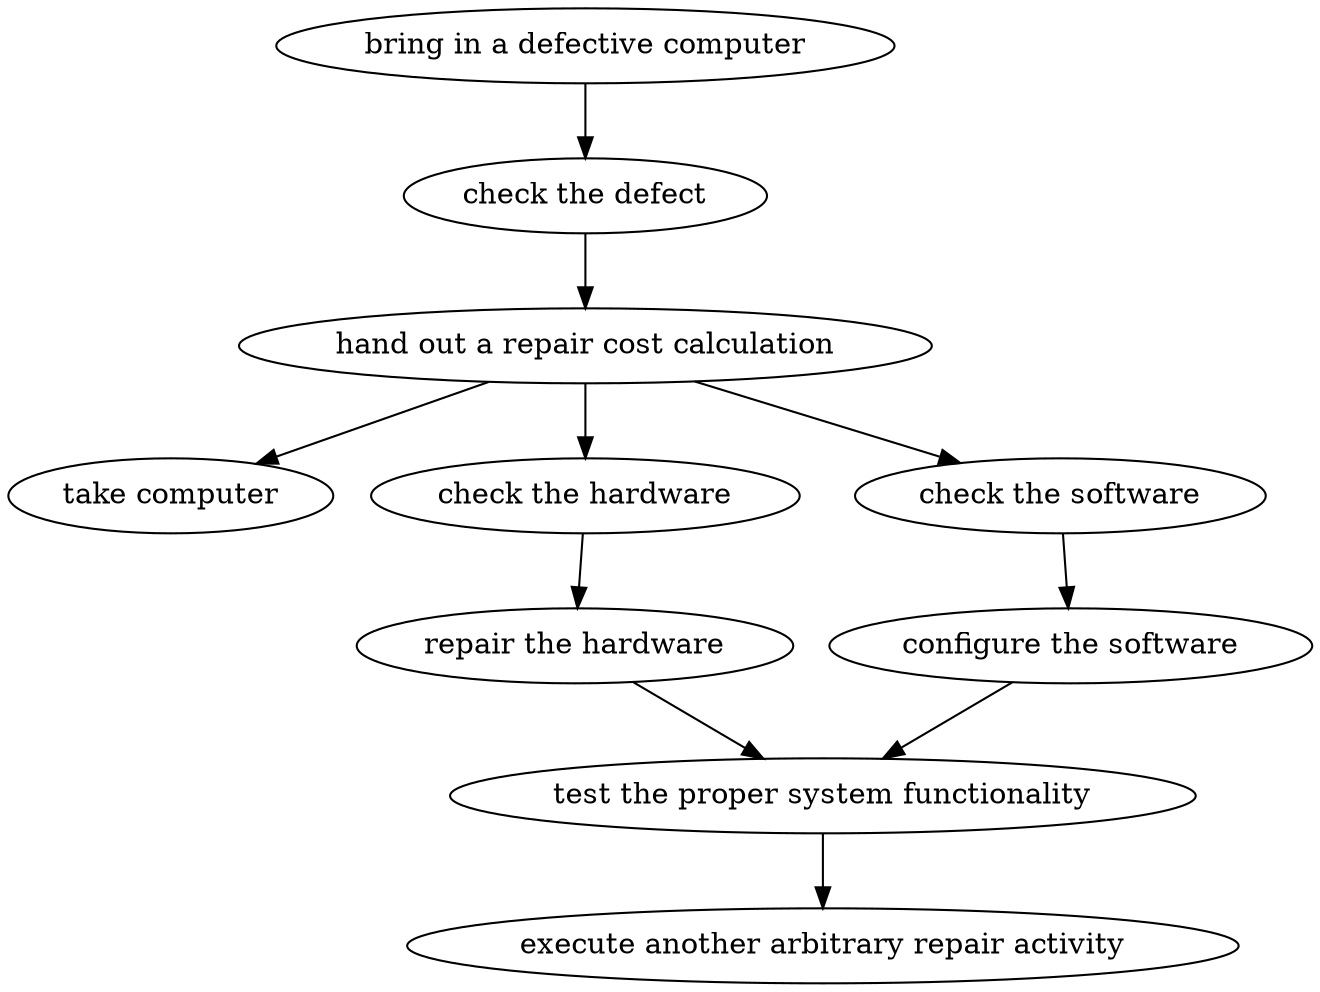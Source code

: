 strict digraph "doc-1.2" {
	graph [name="doc-1.2"];
	"bring in a defective computer"	[attrs="{'type': 'Activity', 'label': 'bring in a defective computer'}"];
	"check the defect"	[attrs="{'type': 'Activity', 'label': 'check the defect'}"];
	"bring in a defective computer" -> "check the defect"	[attrs="{'type': 'flow', 'label': 'flow'}"];
	"hand out a repair cost calculation"	[attrs="{'type': 'Activity', 'label': 'hand out a repair cost calculation'}"];
	"check the defect" -> "hand out a repair cost calculation"	[attrs="{'type': 'flow', 'label': 'flow'}"];
	"take computer"	[attrs="{'type': 'Activity', 'label': 'take computer'}"];
	"hand out a repair cost calculation" -> "take computer"	[attrs="{'type': 'flow', 'label': 'flow'}"];
	"check the hardware"	[attrs="{'type': 'Activity', 'label': 'check the hardware'}"];
	"hand out a repair cost calculation" -> "check the hardware"	[attrs="{'type': 'flow', 'label': 'flow'}"];
	"check the software"	[attrs="{'type': 'Activity', 'label': 'check the software'}"];
	"hand out a repair cost calculation" -> "check the software"	[attrs="{'type': 'flow', 'label': 'flow'}"];
	"repair the hardware"	[attrs="{'type': 'Activity', 'label': 'repair the hardware'}"];
	"check the hardware" -> "repair the hardware"	[attrs="{'type': 'flow', 'label': 'flow'}"];
	"test the proper system functionality"	[attrs="{'type': 'Activity', 'label': 'test the proper system functionality'}"];
	"repair the hardware" -> "test the proper system functionality"	[attrs="{'type': 'flow', 'label': 'flow'}"];
	"configure the software"	[attrs="{'type': 'Activity', 'label': 'configure the software'}"];
	"check the software" -> "configure the software"	[attrs="{'type': 'flow', 'label': 'flow'}"];
	"configure the software" -> "test the proper system functionality"	[attrs="{'type': 'flow', 'label': 'flow'}"];
	"execute another arbitrary repair activity"	[attrs="{'type': 'Activity', 'label': 'execute another arbitrary repair activity'}"];
	"test the proper system functionality" -> "execute another arbitrary repair activity"	[attrs="{'type': 'flow', 'label': 'flow'}"];
}
